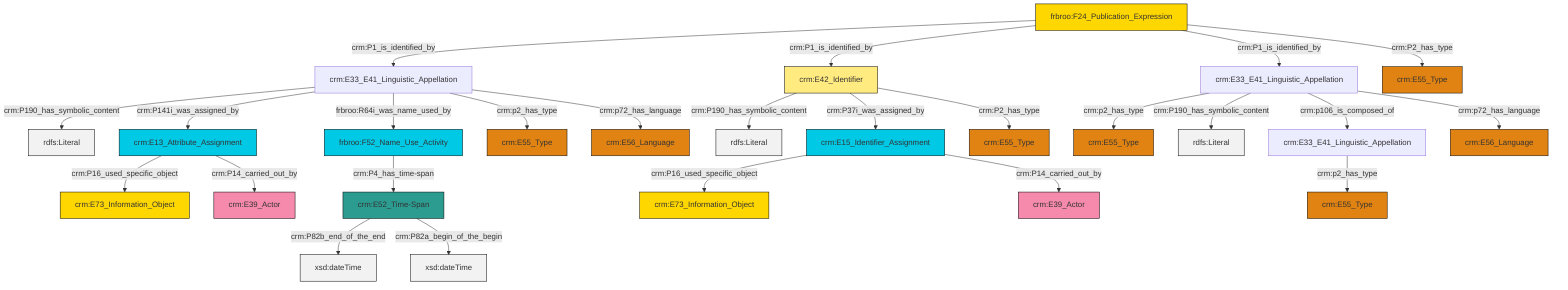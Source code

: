 graph TD
classDef Literal fill:#f2f2f2,stroke:#000000;
classDef CRM_Entity fill:#FFFFFF,stroke:#000000;
classDef Temporal_Entity fill:#00C9E6, stroke:#000000;
classDef Type fill:#E18312, stroke:#000000;
classDef Time-Span fill:#2C9C91, stroke:#000000;
classDef Appellation fill:#FFEB7F, stroke:#000000;
classDef Place fill:#008836, stroke:#000000;
classDef Persistent_Item fill:#B266B2, stroke:#000000;
classDef Conceptual_Object fill:#FFD700, stroke:#000000;
classDef Physical_Thing fill:#D2B48C, stroke:#000000;
classDef Actor fill:#f58aad, stroke:#000000;
classDef PC_Classes fill:#4ce600, stroke:#000000;
classDef Multi fill:#cccccc,stroke:#000000;

4["crm:E13_Attribute_Assignment"]:::Temporal_Entity -->|crm:P16_used_specific_object| 5["crm:E73_Information_Object"]:::Conceptual_Object
8["crm:E15_Identifier_Assignment"]:::Temporal_Entity -->|crm:P16_used_specific_object| 9["crm:E73_Information_Object"]:::Conceptual_Object
10["frbroo:F24_Publication_Expression"]:::Conceptual_Object -->|crm:P1_is_identified_by| 11["crm:E33_E41_Linguistic_Appellation"]:::Default
14["crm:E33_E41_Linguistic_Appellation"]:::Default -->|crm:p2_has_type| 2["crm:E55_Type"]:::Type
17["crm:E42_Identifier"]:::Appellation -->|crm:P190_has_symbolic_content| 18[rdfs:Literal]:::Literal
11["crm:E33_E41_Linguistic_Appellation"]:::Default -->|crm:P190_has_symbolic_content| 21[rdfs:Literal]:::Literal
10["frbroo:F24_Publication_Expression"]:::Conceptual_Object -->|crm:P1_is_identified_by| 17["crm:E42_Identifier"]:::Appellation
24["frbroo:F52_Name_Use_Activity"]:::Temporal_Entity -->|crm:P4_has_time-span| 25["crm:E52_Time-Span"]:::Time-Span
4["crm:E13_Attribute_Assignment"]:::Temporal_Entity -->|crm:P14_carried_out_by| 6["crm:E39_Actor"]:::Actor
11["crm:E33_E41_Linguistic_Appellation"]:::Default -->|crm:P141i_was_assigned_by| 4["crm:E13_Attribute_Assignment"]:::Temporal_Entity
10["frbroo:F24_Publication_Expression"]:::Conceptual_Object -->|crm:P1_is_identified_by| 14["crm:E33_E41_Linguistic_Appellation"]:::Default
8["crm:E15_Identifier_Assignment"]:::Temporal_Entity -->|crm:P14_carried_out_by| 35["crm:E39_Actor"]:::Actor
26["crm:E33_E41_Linguistic_Appellation"]:::Default -->|crm:p2_has_type| 12["crm:E55_Type"]:::Type
17["crm:E42_Identifier"]:::Appellation -->|crm:P37i_was_assigned_by| 8["crm:E15_Identifier_Assignment"]:::Temporal_Entity
11["crm:E33_E41_Linguistic_Appellation"]:::Default -->|frbroo:R64i_was_name_used_by| 24["frbroo:F52_Name_Use_Activity"]:::Temporal_Entity
11["crm:E33_E41_Linguistic_Appellation"]:::Default -->|crm:p2_has_type| 19["crm:E55_Type"]:::Type
14["crm:E33_E41_Linguistic_Appellation"]:::Default -->|crm:P190_has_symbolic_content| 38[rdfs:Literal]:::Literal
14["crm:E33_E41_Linguistic_Appellation"]:::Default -->|crm:p106_is_composed_of| 26["crm:E33_E41_Linguistic_Appellation"]:::Default
17["crm:E42_Identifier"]:::Appellation -->|crm:P2_has_type| 40["crm:E55_Type"]:::Type
25["crm:E52_Time-Span"]:::Time-Span -->|crm:P82b_end_of_the_end| 41[xsd:dateTime]:::Literal
25["crm:E52_Time-Span"]:::Time-Span -->|crm:P82a_begin_of_the_begin| 43[xsd:dateTime]:::Literal
10["frbroo:F24_Publication_Expression"]:::Conceptual_Object -->|crm:P2_has_type| 28["crm:E55_Type"]:::Type
14["crm:E33_E41_Linguistic_Appellation"]:::Default -->|crm:p72_has_language| 0["crm:E56_Language"]:::Type
11["crm:E33_E41_Linguistic_Appellation"]:::Default -->|crm:p72_has_language| 15["crm:E56_Language"]:::Type
